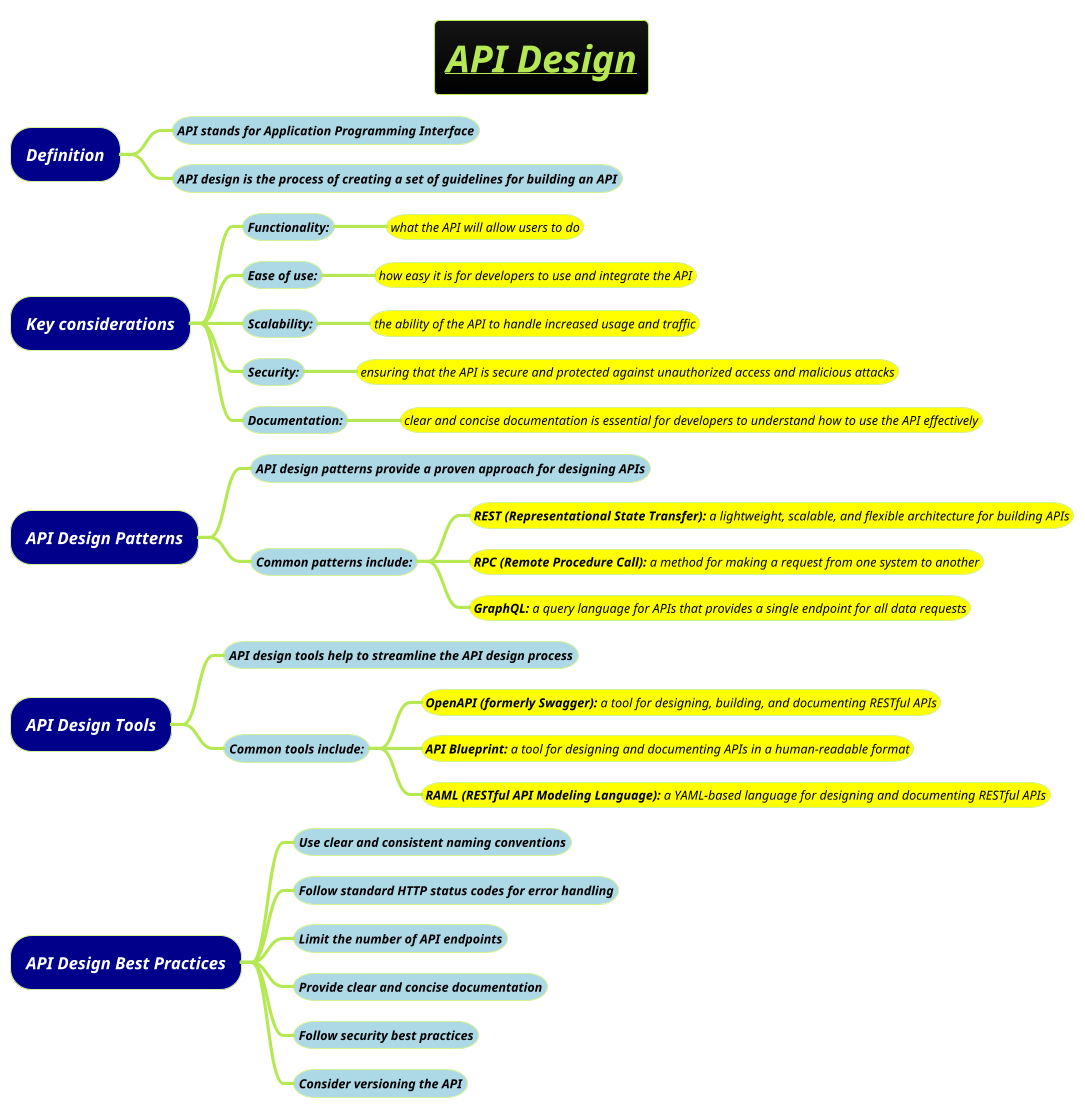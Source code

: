 @startmindmap
title =<i><b><u>API Design
!theme hacker

*[#darkblue] <i><color #white>Definition
**[#lightblue] <i><color #black><size:12>API stands for Application Programming Interface
**[#lightblue] <i><color #black><size:12>API design is the process of creating a set of guidelines for building an API

*[#darkblue] <i><color #white>Key considerations
**[#lightblue] <i><color #black><size:12>Functionality:
***[#yellow] <i><color #black><size:12>what the API will allow users to do
**[#lightblue] <i><color #black><size:12>Ease of use:
***[#yellow] <i><color #black><size:12>how easy it is for developers to use and integrate the API
**[#lightblue] <i><color #black><size:12>Scalability:
***[#yellow] <i><color #black><size:12>the ability of the API to handle increased usage and traffic
**[#lightblue] <i><color #black><size:12>Security:
***[#yellow] <i><color #black><size:12>ensuring that the API is secure and protected against unauthorized access and malicious attacks
**[#lightblue] <i><color #black><size:12>Documentation:
***[#yellow] <i><color #black><size:12>clear and concise documentation is essential for developers to understand how to use the API effectively

*[#darkblue] <i><color #white>API Design Patterns
**[#lightblue] <i><color #black><size:12>API design patterns provide a proven approach for designing APIs
**[#lightblue] <i><color #black><size:12>Common patterns include:
***[#yellow] <i><color #black><size:12>**REST (Representational State Transfer):** a lightweight, scalable, and flexible architecture for building APIs
***[#yellow] <i><color #black><size:12>**RPC (Remote Procedure Call):** a method for making a request from one system to another
***[#yellow] <i><color #black><size:12>**GraphQL:** a query language for APIs that provides a single endpoint for all data requests

*[#darkblue] <i><color #white>API Design Tools
**[#lightblue] <i><color #black><size:12>API design tools help to streamline the API design process
**[#lightblue] <i><color #black><size:12>Common tools include:
***[#yellow] <i><color #black><size:12>**OpenAPI (formerly Swagger):** a tool for designing, building, and documenting RESTful APIs
***[#yellow] <i><color #black><size:12>**API Blueprint:** a tool for designing and documenting APIs in a human-readable format
***[#yellow] <i><color #black><size:12>**RAML (RESTful API Modeling Language):** a YAML-based language for designing and documenting RESTful APIs

*[#darkblue] <i><color #white>API Design Best Practices
**[#lightblue] <i><color #black><size:12>Use clear and consistent naming conventions
**[#lightblue] <i><color #black><size:12>Follow standard HTTP status codes for error handling
**[#lightblue] <i><color #black><size:12>Limit the number of API endpoints
**[#lightblue] <i><color #black><size:12>Provide clear and concise documentation
**[#lightblue] <i><color #black><size:12>Follow security best practices
**[#lightblue] <i><color #black><size:12>Consider versioning the API
@endmindmap
